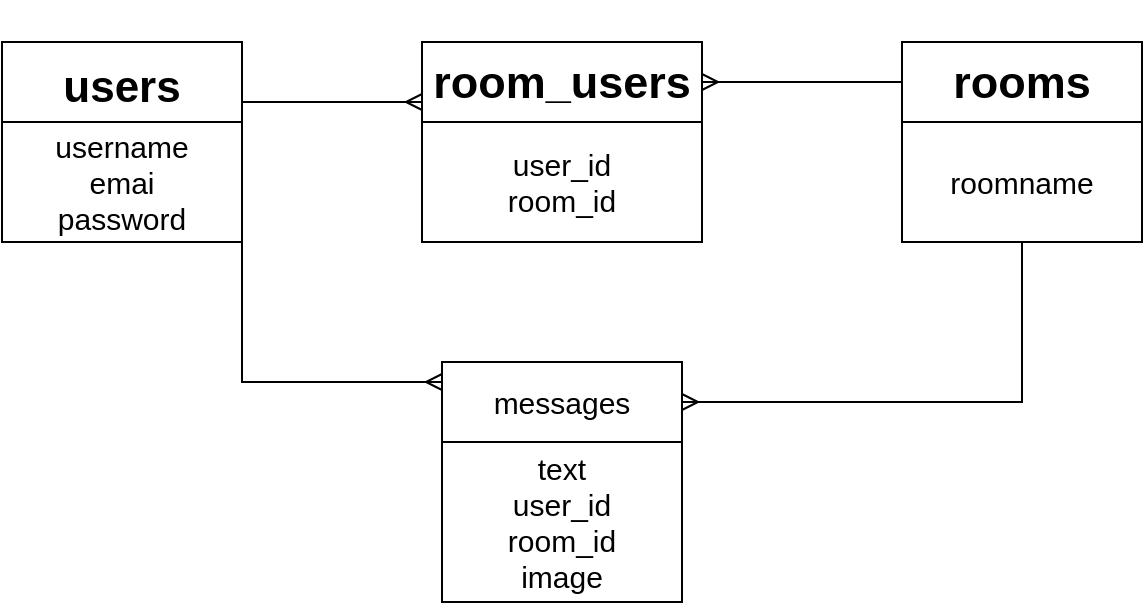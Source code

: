 <mxfile version="13.6.5">
    <diagram id="rr2G3vfcNWPBEPG6R4cs" name="ページ1">
        <mxGraphModel dx="488" dy="529" grid="1" gridSize="10" guides="1" tooltips="1" connect="1" arrows="1" fold="1" page="1" pageScale="1" pageWidth="827" pageHeight="1169" math="0" shadow="0">
            <root>
                <mxCell id="0"/>
                <mxCell id="1" parent="0"/>
                <mxCell id="26" style="edgeStyle=orthogonalEdgeStyle;rounded=0;orthogonalLoop=1;jettySize=auto;html=1;exitX=1;exitY=0.75;exitDx=0;exitDy=0;entryX=0;entryY=0.75;entryDx=0;entryDy=0;endArrow=ERmany;endFill=0;fontSize=15;" edge="1" parent="1" source="2" target="19">
                    <mxGeometry relative="1" as="geometry"/>
                </mxCell>
                <mxCell id="2" value="&lt;h2&gt;&lt;font style=&quot;font-size: 22px&quot;&gt;users&lt;/font&gt;&lt;/h2&gt;" style="rounded=0;whiteSpace=wrap;html=1;fontSize=19;" vertex="1" parent="1">
                    <mxGeometry x="40" y="40" width="120" height="40" as="geometry"/>
                </mxCell>
                <mxCell id="25" style="edgeStyle=orthogonalEdgeStyle;rounded=0;orthogonalLoop=1;jettySize=auto;html=1;exitX=1;exitY=1;exitDx=0;exitDy=0;entryX=0;entryY=0.25;entryDx=0;entryDy=0;endArrow=ERmany;endFill=0;fontSize=15;" edge="1" parent="1" source="3" target="22">
                    <mxGeometry relative="1" as="geometry"/>
                </mxCell>
                <mxCell id="3" value="&lt;font style=&quot;line-height: 50%; font-size: 15px;&quot;&gt;username&lt;br style=&quot;font-size: 15px;&quot;&gt;emai&lt;br style=&quot;font-size: 15px;&quot;&gt;password&lt;br style=&quot;font-size: 15px;&quot;&gt;&lt;/font&gt;" style="rounded=0;whiteSpace=wrap;html=1;fontSize=15;verticalAlign=middle;horizontal=1;align=center;spacing=2;" vertex="1" parent="1">
                    <mxGeometry x="40" y="80" width="120" height="60" as="geometry"/>
                </mxCell>
                <mxCell id="4" value="&lt;span style=&quot;color: rgba(0 , 0 , 0 , 0) ; font-family: monospace ; font-size: 0px&quot;&gt;%3CmxGraphModel%3E%3Croot%3E%3CmxCell%20id%3D%220%22%2F%3E%3CmxCell%20id%3D%221%22%20parent%3D%220%22%2F%3E%3CmxCell%20id%3D%222%22%20value%3D%22%26lt%3Bh3%26gt%3Busers%26lt%3B%2Fh3%26gt%3B%22%20style%3D%22rounded%3D0%3BwhiteSpace%3Dwrap%3Bhtml%3D1%3BfontSize%3D19%3B%22%20vertex%3D%221%22%20parent%3D%221%22%3E%3CmxGeometry%20x%3D%2240%22%20y%3D%2240%22%20width%3D%22120%22%20height%3D%2240%22%20as%3D%22geometry%22%2F%3E%3C%2FmxCell%3E%3CmxCell%20id%3D%223%22%20value%3D%22%26lt%3Bfont%20style%3D%26quot%3Bline-height%3A%2050%25%3B%20font-size%3A%2015px%3B%26quot%3B%26gt%3Busername%26lt%3Bbr%20style%3D%26quot%3Bfont-size%3A%2015px%3B%26quot%3B%26gt%3Bemai%26lt%3Bbr%20style%3D%26quot%3Bfont-size%3A%2015px%3B%26quot%3B%26gt%3Bpassword%26lt%3Bbr%20style%3D%26quot%3Bfont-size%3A%2015px%3B%26quot%3B%26gt%3B%26lt%3B%2Ffont%26gt%3B%22%20style%3D%22rounded%3D0%3BwhiteSpace%3Dwrap%3Bhtml%3D1%3BfontSize%3D15%3BverticalAlign%3Dmiddle%3Bhorizontal%3D1%3Balign%3Dcenter%3Bspacing%3D2%3B%22%20vertex%3D%221%22%20parent%3D%221%22%3E%3CmxGeometry%20x%3D%2240%22%20y%3D%2280%22%20width%3D%22120%22%20height%3D%2260%22%20as%3D%22geometry%22%2F%3E%3C%2FmxCell%3E%3C%2Froot%3E%3C%2FmxGraphModel%3E&lt;/span&gt;" style="text;html=1;align=center;verticalAlign=middle;resizable=0;points=[];autosize=1;fontSize=15;" vertex="1" parent="1">
                    <mxGeometry x="280" y="55" width="20" height="30" as="geometry"/>
                </mxCell>
                <mxCell id="27" style="edgeStyle=orthogonalEdgeStyle;rounded=0;orthogonalLoop=1;jettySize=auto;html=1;exitX=0;exitY=0.5;exitDx=0;exitDy=0;entryX=1;entryY=0.5;entryDx=0;entryDy=0;endArrow=ERmany;endFill=0;fontSize=15;" edge="1" parent="1" source="5" target="19">
                    <mxGeometry relative="1" as="geometry"/>
                </mxCell>
                <mxCell id="5" value="&lt;h2&gt;rooms&lt;/h2&gt;" style="rounded=0;whiteSpace=wrap;html=1;fontSize=15;align=center;" vertex="1" parent="1">
                    <mxGeometry x="490" y="40" width="120" height="40" as="geometry"/>
                </mxCell>
                <mxCell id="29" style="edgeStyle=orthogonalEdgeStyle;rounded=0;orthogonalLoop=1;jettySize=auto;html=1;exitX=0.5;exitY=1;exitDx=0;exitDy=0;entryX=1;entryY=0.5;entryDx=0;entryDy=0;endArrow=ERmany;endFill=0;fontSize=15;" edge="1" parent="1" source="6" target="22">
                    <mxGeometry relative="1" as="geometry"/>
                </mxCell>
                <mxCell id="6" value="roomname" style="rounded=0;whiteSpace=wrap;html=1;fontSize=15;align=center;" vertex="1" parent="1">
                    <mxGeometry x="490" y="80" width="120" height="60" as="geometry"/>
                </mxCell>
                <mxCell id="19" value="&lt;h2&gt;room_users&lt;/h2&gt;" style="rounded=0;whiteSpace=wrap;html=1;fontSize=15;align=center;" vertex="1" parent="1">
                    <mxGeometry x="250" y="40" width="140" height="40" as="geometry"/>
                </mxCell>
                <mxCell id="21" value="user_id&lt;br&gt;room_id" style="rounded=0;whiteSpace=wrap;html=1;fontSize=15;align=center;" vertex="1" parent="1">
                    <mxGeometry x="250" y="80" width="140" height="60" as="geometry"/>
                </mxCell>
                <mxCell id="22" value="messages" style="rounded=0;whiteSpace=wrap;html=1;fontSize=15;align=center;" vertex="1" parent="1">
                    <mxGeometry x="260" y="200" width="120" height="40" as="geometry"/>
                </mxCell>
                <mxCell id="24" value="text&lt;br&gt;user_id&lt;br&gt;room_id&lt;br&gt;image&lt;br&gt;" style="rounded=0;whiteSpace=wrap;html=1;fontSize=15;align=center;" vertex="1" parent="1">
                    <mxGeometry x="260" y="240" width="120" height="80" as="geometry"/>
                </mxCell>
            </root>
        </mxGraphModel>
    </diagram>
</mxfile>
